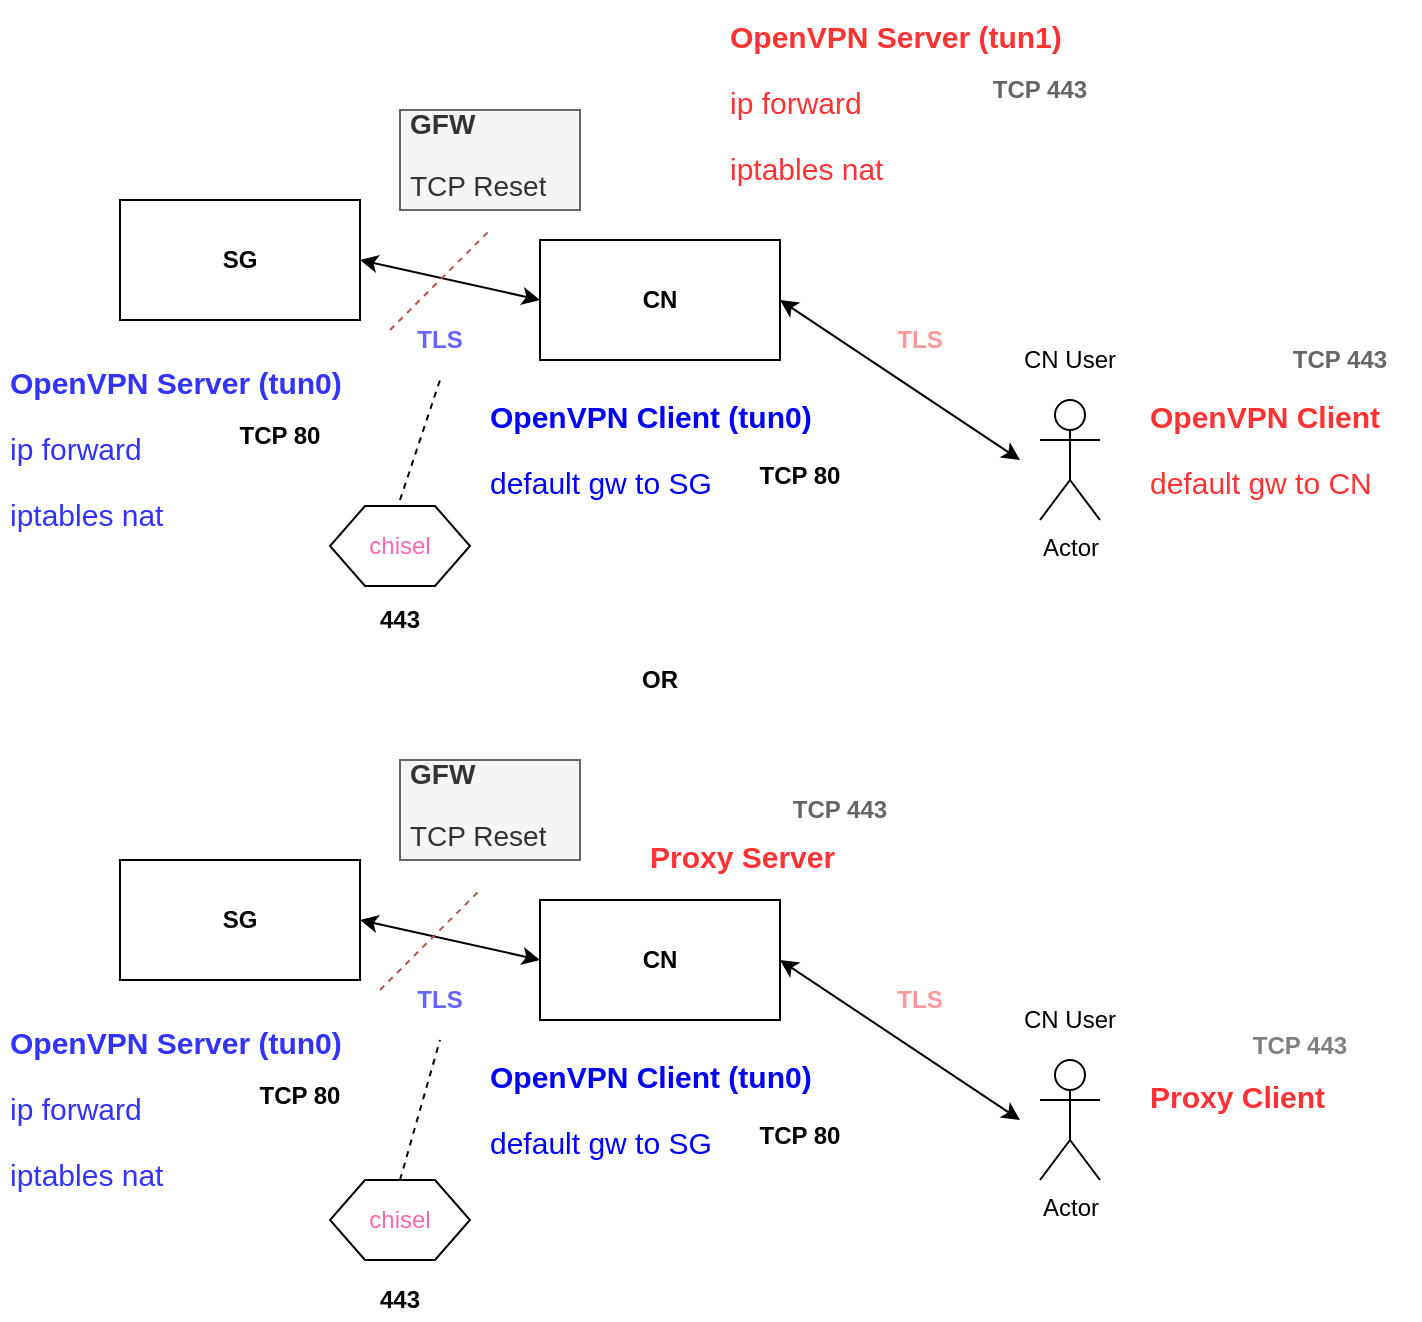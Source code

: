 <mxfile version="12.2.3" type="device" pages="1"><diagram id="bnbDy-qkZxu3MlEluQeU" name="Page-1"><mxGraphModel dx="1408" dy="738" grid="1" gridSize="10" guides="1" tooltips="1" connect="1" arrows="1" fold="1" page="1" pageScale="1" pageWidth="850" pageHeight="1100" math="0" shadow="0"><root><mxCell id="0"/><mxCell id="1" parent="0"/><mxCell id="Io_kk9_eIkn9TgVcE0L2-1" value="" style="rounded=0;whiteSpace=wrap;html=1;" parent="1" vertex="1"><mxGeometry x="360" y="150" width="120" height="60" as="geometry"/></mxCell><mxCell id="Io_kk9_eIkn9TgVcE0L2-2" value="" style="rounded=0;whiteSpace=wrap;html=1;" parent="1" vertex="1"><mxGeometry x="150" y="130" width="120" height="60" as="geometry"/></mxCell><mxCell id="Io_kk9_eIkn9TgVcE0L2-3" value="Actor" style="shape=umlActor;verticalLabelPosition=bottom;labelBackgroundColor=#ffffff;verticalAlign=top;html=1;outlineConnect=0;" parent="1" vertex="1"><mxGeometry x="610" y="230" width="30" height="60" as="geometry"/></mxCell><mxCell id="Io_kk9_eIkn9TgVcE0L2-4" value="&lt;b&gt;SG&lt;/b&gt;" style="text;html=1;strokeColor=none;fillColor=none;align=center;verticalAlign=middle;whiteSpace=wrap;rounded=0;" parent="1" vertex="1"><mxGeometry x="190" y="150" width="40" height="20" as="geometry"/></mxCell><mxCell id="Io_kk9_eIkn9TgVcE0L2-5" value="&lt;b&gt;CN&lt;/b&gt;" style="text;html=1;strokeColor=none;fillColor=none;align=center;verticalAlign=middle;whiteSpace=wrap;rounded=0;" parent="1" vertex="1"><mxGeometry x="400" y="170" width="40" height="20" as="geometry"/></mxCell><mxCell id="Io_kk9_eIkn9TgVcE0L2-6" value="" style="endArrow=classic;startArrow=classic;html=1;exitX=1;exitY=0.5;exitDx=0;exitDy=0;" parent="1" source="Io_kk9_eIkn9TgVcE0L2-2" edge="1"><mxGeometry width="50" height="50" relative="1" as="geometry"><mxPoint x="270" y="180" as="sourcePoint"/><mxPoint x="360" y="180" as="targetPoint"/></mxGeometry></mxCell><mxCell id="Io_kk9_eIkn9TgVcE0L2-7" value="&lt;b&gt;&lt;font color=&quot;#6666ff&quot;&gt;TLS&lt;/font&gt;&lt;/b&gt;" style="text;html=1;strokeColor=none;fillColor=none;align=center;verticalAlign=middle;whiteSpace=wrap;rounded=0;" parent="1" vertex="1"><mxGeometry x="290" y="190" width="40" height="20" as="geometry"/></mxCell><mxCell id="Io_kk9_eIkn9TgVcE0L2-9" value="CN User" style="text;html=1;strokeColor=none;fillColor=none;align=center;verticalAlign=middle;whiteSpace=wrap;rounded=0;" parent="1" vertex="1"><mxGeometry x="590" y="200" width="70" height="20" as="geometry"/></mxCell><mxCell id="Io_kk9_eIkn9TgVcE0L2-10" value="" style="endArrow=classic;startArrow=classic;html=1;entryX=1;entryY=0.5;entryDx=0;entryDy=0;" parent="1" target="Io_kk9_eIkn9TgVcE0L2-1" edge="1"><mxGeometry width="50" height="50" relative="1" as="geometry"><mxPoint x="600" y="260" as="sourcePoint"/><mxPoint x="440" y="320" as="targetPoint"/></mxGeometry></mxCell><mxCell id="Io_kk9_eIkn9TgVcE0L2-11" value="&lt;h1 style=&quot;font-size: 15px&quot;&gt;&lt;font style=&quot;font-size: 15px&quot; color=&quot;#3333ff&quot;&gt;OpenVPN Server (tun0)&lt;/font&gt;&lt;/h1&gt;&lt;p style=&quot;font-size: 15px&quot;&gt;&lt;font style=&quot;font-size: 15px&quot; color=&quot;#3333ff&quot;&gt;ip forward&lt;/font&gt;&lt;/p&gt;&lt;p style=&quot;font-size: 15px&quot;&gt;&lt;font style=&quot;font-size: 15px&quot; color=&quot;#3333ff&quot;&gt;iptables nat&lt;/font&gt;&lt;/p&gt;" style="text;html=1;strokeColor=none;fillColor=none;spacing=5;spacingTop=-20;whiteSpace=wrap;overflow=hidden;rounded=0;" parent="1" vertex="1"><mxGeometry x="90" y="213" width="180" height="90" as="geometry"/></mxCell><mxCell id="Io_kk9_eIkn9TgVcE0L2-12" value="&lt;h1 style=&quot;font-size: 15px&quot;&gt;&lt;font style=&quot;font-size: 15px&quot; color=&quot;#0000ff&quot;&gt;OpenVPN Client (tun0)&lt;/font&gt;&lt;/h1&gt;&lt;p style=&quot;font-size: 15px&quot;&gt;&lt;font color=&quot;#0000ff&quot;&gt;default gw to SG&lt;/font&gt;&lt;/p&gt;" style="text;html=1;strokeColor=none;fillColor=none;spacing=5;spacingTop=-20;whiteSpace=wrap;overflow=hidden;rounded=0;" parent="1" vertex="1"><mxGeometry x="330" y="230" width="180" height="60" as="geometry"/></mxCell><mxCell id="Io_kk9_eIkn9TgVcE0L2-13" value="&lt;h1 style=&quot;font-size: 15px&quot;&gt;&lt;font style=&quot;font-size: 15px&quot; color=&quot;#ff3333&quot;&gt;OpenVPN Server (tun1)&lt;/font&gt;&lt;/h1&gt;&lt;p style=&quot;font-size: 15px&quot;&gt;&lt;font style=&quot;font-size: 15px&quot; color=&quot;#ff3333&quot;&gt;ip forward&lt;/font&gt;&lt;/p&gt;&lt;p style=&quot;font-size: 15px&quot;&gt;&lt;font style=&quot;font-size: 15px&quot; color=&quot;#ff3333&quot;&gt;iptables nat&lt;/font&gt;&lt;/p&gt;" style="text;html=1;strokeColor=none;fillColor=none;spacing=5;spacingTop=-20;whiteSpace=wrap;overflow=hidden;rounded=0;" parent="1" vertex="1"><mxGeometry x="450" y="40" width="180" height="90" as="geometry"/></mxCell><mxCell id="Io_kk9_eIkn9TgVcE0L2-14" value="&lt;h1 style=&quot;font-size: 15px&quot;&gt;&lt;font style=&quot;font-size: 15px&quot; color=&quot;#ff3333&quot;&gt;OpenVPN Client&lt;/font&gt;&lt;/h1&gt;&lt;p style=&quot;font-size: 15px&quot;&gt;&lt;font color=&quot;#ff3333&quot;&gt;default gw to CN&lt;/font&gt;&lt;/p&gt;" style="text;html=1;strokeColor=none;fillColor=none;spacing=5;spacingTop=-20;whiteSpace=wrap;overflow=hidden;rounded=0;" parent="1" vertex="1"><mxGeometry x="660" y="230" width="140" height="90" as="geometry"/></mxCell><mxCell id="Io_kk9_eIkn9TgVcE0L2-15" value="&lt;b&gt;&lt;font color=&quot;#ff9999&quot;&gt;TLS&lt;/font&gt;&lt;/b&gt;" style="text;html=1;strokeColor=none;fillColor=none;align=center;verticalAlign=middle;whiteSpace=wrap;rounded=0;" parent="1" vertex="1"><mxGeometry x="530" y="190" width="40" height="20" as="geometry"/></mxCell><mxCell id="Io_kk9_eIkn9TgVcE0L2-16" value="" style="rounded=0;whiteSpace=wrap;html=1;" parent="1" vertex="1"><mxGeometry x="360" y="480" width="120" height="60" as="geometry"/></mxCell><mxCell id="Io_kk9_eIkn9TgVcE0L2-17" value="" style="rounded=0;whiteSpace=wrap;html=1;" parent="1" vertex="1"><mxGeometry x="150" y="460" width="120" height="60" as="geometry"/></mxCell><mxCell id="Io_kk9_eIkn9TgVcE0L2-18" value="Actor" style="shape=umlActor;verticalLabelPosition=bottom;labelBackgroundColor=#ffffff;verticalAlign=top;html=1;outlineConnect=0;" parent="1" vertex="1"><mxGeometry x="610" y="560" width="30" height="60" as="geometry"/></mxCell><mxCell id="Io_kk9_eIkn9TgVcE0L2-19" value="&lt;b&gt;SG&lt;/b&gt;" style="text;html=1;strokeColor=none;fillColor=none;align=center;verticalAlign=middle;whiteSpace=wrap;rounded=0;" parent="1" vertex="1"><mxGeometry x="190" y="480" width="40" height="20" as="geometry"/></mxCell><mxCell id="Io_kk9_eIkn9TgVcE0L2-20" value="&lt;b&gt;CN&lt;/b&gt;" style="text;html=1;strokeColor=none;fillColor=none;align=center;verticalAlign=middle;whiteSpace=wrap;rounded=0;" parent="1" vertex="1"><mxGeometry x="400" y="500" width="40" height="20" as="geometry"/></mxCell><mxCell id="Io_kk9_eIkn9TgVcE0L2-21" value="" style="endArrow=classic;startArrow=classic;html=1;exitX=1;exitY=0.5;exitDx=0;exitDy=0;" parent="1" source="Io_kk9_eIkn9TgVcE0L2-17" edge="1"><mxGeometry width="50" height="50" relative="1" as="geometry"><mxPoint x="270" y="510" as="sourcePoint"/><mxPoint x="360" y="510" as="targetPoint"/></mxGeometry></mxCell><mxCell id="Io_kk9_eIkn9TgVcE0L2-22" value="&lt;b&gt;&lt;font color=&quot;#6666ff&quot;&gt;TLS&lt;/font&gt;&lt;/b&gt;" style="text;html=1;strokeColor=none;fillColor=none;align=center;verticalAlign=middle;whiteSpace=wrap;rounded=0;" parent="1" vertex="1"><mxGeometry x="290" y="520" width="40" height="20" as="geometry"/></mxCell><mxCell id="Io_kk9_eIkn9TgVcE0L2-23" value="CN User" style="text;html=1;strokeColor=none;fillColor=none;align=center;verticalAlign=middle;whiteSpace=wrap;rounded=0;" parent="1" vertex="1"><mxGeometry x="590" y="530" width="70" height="20" as="geometry"/></mxCell><mxCell id="Io_kk9_eIkn9TgVcE0L2-24" value="" style="endArrow=classic;startArrow=classic;html=1;entryX=1;entryY=0.5;entryDx=0;entryDy=0;" parent="1" target="Io_kk9_eIkn9TgVcE0L2-16" edge="1"><mxGeometry width="50" height="50" relative="1" as="geometry"><mxPoint x="600" y="590" as="sourcePoint"/><mxPoint x="440" y="650" as="targetPoint"/></mxGeometry></mxCell><mxCell id="Io_kk9_eIkn9TgVcE0L2-25" value="&lt;h1 style=&quot;font-size: 15px&quot;&gt;&lt;font style=&quot;font-size: 15px&quot; color=&quot;#3333ff&quot;&gt;OpenVPN Server (tun0)&lt;/font&gt;&lt;/h1&gt;&lt;p style=&quot;font-size: 15px&quot;&gt;&lt;font style=&quot;font-size: 15px&quot; color=&quot;#3333ff&quot;&gt;ip forward&lt;/font&gt;&lt;/p&gt;&lt;p style=&quot;font-size: 15px&quot;&gt;&lt;font style=&quot;font-size: 15px&quot; color=&quot;#3333ff&quot;&gt;iptables nat&lt;/font&gt;&lt;/p&gt;" style="text;html=1;strokeColor=none;fillColor=none;spacing=5;spacingTop=-20;whiteSpace=wrap;overflow=hidden;rounded=0;" parent="1" vertex="1"><mxGeometry x="90" y="543" width="180" height="90" as="geometry"/></mxCell><mxCell id="Io_kk9_eIkn9TgVcE0L2-26" value="&lt;h1 style=&quot;font-size: 15px&quot;&gt;&lt;font style=&quot;font-size: 15px&quot; color=&quot;#0000ff&quot;&gt;OpenVPN Client (tun0)&lt;/font&gt;&lt;/h1&gt;&lt;p style=&quot;font-size: 15px&quot;&gt;&lt;font color=&quot;#0000ff&quot;&gt;default gw to SG&lt;/font&gt;&lt;/p&gt;" style="text;html=1;strokeColor=none;fillColor=none;spacing=5;spacingTop=-20;whiteSpace=wrap;overflow=hidden;rounded=0;" parent="1" vertex="1"><mxGeometry x="330" y="560" width="180" height="60" as="geometry"/></mxCell><mxCell id="Io_kk9_eIkn9TgVcE0L2-27" value="&lt;h1 style=&quot;font-size: 15px&quot;&gt;&lt;font color=&quot;#ff3333&quot;&gt;Proxy Server&lt;/font&gt;&lt;/h1&gt;" style="text;html=1;strokeColor=none;fillColor=none;spacing=5;spacingTop=-20;whiteSpace=wrap;overflow=hidden;rounded=0;" parent="1" vertex="1"><mxGeometry x="410" y="450" width="110" height="20" as="geometry"/></mxCell><mxCell id="Io_kk9_eIkn9TgVcE0L2-28" value="&lt;h1 style=&quot;font-size: 15px&quot;&gt;&lt;font color=&quot;#ff3333&quot;&gt;Proxy Client&lt;/font&gt;&lt;/h1&gt;" style="text;html=1;strokeColor=none;fillColor=none;spacing=5;spacingTop=-20;whiteSpace=wrap;overflow=hidden;rounded=0;" parent="1" vertex="1"><mxGeometry x="660" y="570" width="100" height="20" as="geometry"/></mxCell><mxCell id="Io_kk9_eIkn9TgVcE0L2-29" value="&lt;b&gt;&lt;font color=&quot;#ff9999&quot;&gt;TLS&lt;/font&gt;&lt;/b&gt;" style="text;html=1;strokeColor=none;fillColor=none;align=center;verticalAlign=middle;whiteSpace=wrap;rounded=0;" parent="1" vertex="1"><mxGeometry x="530" y="520" width="40" height="20" as="geometry"/></mxCell><mxCell id="Io_kk9_eIkn9TgVcE0L2-30" value="&lt;b&gt;OR&lt;/b&gt;" style="text;html=1;strokeColor=none;fillColor=none;align=center;verticalAlign=middle;whiteSpace=wrap;rounded=0;" parent="1" vertex="1"><mxGeometry x="400" y="360" width="40" height="20" as="geometry"/></mxCell><mxCell id="Io_kk9_eIkn9TgVcE0L2-31" value="TCP 80" style="text;html=1;strokeColor=none;fillColor=none;align=center;verticalAlign=middle;whiteSpace=wrap;rounded=0;fontStyle=1" parent="1" vertex="1"><mxGeometry x="200" y="238" width="60" height="20" as="geometry"/></mxCell><mxCell id="Io_kk9_eIkn9TgVcE0L2-32" value="TCP 80" style="text;html=1;strokeColor=none;fillColor=none;align=center;verticalAlign=middle;whiteSpace=wrap;rounded=0;fontStyle=1" parent="1" vertex="1"><mxGeometry x="460" y="258" width="60" height="20" as="geometry"/></mxCell><mxCell id="Io_kk9_eIkn9TgVcE0L2-33" value="TCP 80" style="text;html=1;strokeColor=none;fillColor=none;align=center;verticalAlign=middle;whiteSpace=wrap;rounded=0;fontStyle=1" parent="1" vertex="1"><mxGeometry x="210" y="568" width="60" height="20" as="geometry"/></mxCell><mxCell id="Io_kk9_eIkn9TgVcE0L2-34" value="TCP 80" style="text;html=1;strokeColor=none;fillColor=none;align=center;verticalAlign=middle;whiteSpace=wrap;rounded=0;fontStyle=1" parent="1" vertex="1"><mxGeometry x="460" y="588" width="60" height="20" as="geometry"/></mxCell><mxCell id="Io_kk9_eIkn9TgVcE0L2-35" value="&lt;font color=&quot;#666666&quot;&gt;TCP 443&lt;/font&gt;" style="text;html=1;strokeColor=none;fillColor=none;align=center;verticalAlign=middle;whiteSpace=wrap;rounded=0;fontStyle=1" parent="1" vertex="1"><mxGeometry x="580" y="65" width="60" height="20" as="geometry"/></mxCell><mxCell id="Io_kk9_eIkn9TgVcE0L2-36" value="&lt;font color=&quot;#666666&quot;&gt;TCP 443&lt;/font&gt;" style="text;html=1;strokeColor=none;fillColor=none;align=center;verticalAlign=middle;whiteSpace=wrap;rounded=0;fontStyle=1" parent="1" vertex="1"><mxGeometry x="730" y="200" width="60" height="20" as="geometry"/></mxCell><mxCell id="Io_kk9_eIkn9TgVcE0L2-38" value="&lt;font color=&quot;#666666&quot;&gt;TCP 443&lt;/font&gt;" style="text;html=1;strokeColor=none;fillColor=none;align=center;verticalAlign=middle;whiteSpace=wrap;rounded=0;fontStyle=1" parent="1" vertex="1"><mxGeometry x="480" y="425" width="60" height="20" as="geometry"/></mxCell><mxCell id="Io_kk9_eIkn9TgVcE0L2-39" value="&lt;font color=&quot;#808080&quot;&gt;TCP 443&lt;/font&gt;" style="text;html=1;strokeColor=none;fillColor=none;align=center;verticalAlign=middle;whiteSpace=wrap;rounded=0;fontStyle=1" parent="1" vertex="1"><mxGeometry x="710" y="543" width="60" height="20" as="geometry"/></mxCell><mxCell id="N3b5M5untG7nbi6MVjV1-1" value="" style="endArrow=none;dashed=1;html=1;fillColor=#f8cecc;strokeColor=#b85450;" parent="1" edge="1"><mxGeometry width="50" height="50" relative="1" as="geometry"><mxPoint x="280" y="525" as="sourcePoint"/><mxPoint x="330" y="475" as="targetPoint"/></mxGeometry></mxCell><mxCell id="N3b5M5untG7nbi6MVjV1-2" value="" style="endArrow=none;dashed=1;html=1;fillColor=#f8cecc;strokeColor=#b85450;" parent="1" edge="1"><mxGeometry width="50" height="50" relative="1" as="geometry"><mxPoint x="285" y="195" as="sourcePoint"/><mxPoint x="335" y="145" as="targetPoint"/></mxGeometry></mxCell><mxCell id="N3b5M5untG7nbi6MVjV1-3" value="&lt;h1 style=&quot;font-size: 14px&quot;&gt;&lt;font style=&quot;font-size: 14px&quot;&gt;GFW&lt;/font&gt;&lt;/h1&gt;&lt;p style=&quot;font-size: 14px&quot;&gt;&lt;font style=&quot;font-size: 14px&quot;&gt;TCP Reset&lt;/font&gt;&lt;/p&gt;" style="text;html=1;strokeColor=#666666;fillColor=#f5f5f5;spacing=5;spacingTop=-20;whiteSpace=wrap;overflow=hidden;rounded=0;fontColor=#333333;" parent="1" vertex="1"><mxGeometry x="290" y="85" width="90" height="50" as="geometry"/></mxCell><mxCell id="N3b5M5untG7nbi6MVjV1-4" value="&lt;h1 style=&quot;font-size: 14px&quot;&gt;&lt;font style=&quot;font-size: 14px&quot;&gt;GFW&lt;/font&gt;&lt;/h1&gt;&lt;p style=&quot;font-size: 14px&quot;&gt;&lt;font style=&quot;font-size: 14px&quot;&gt;TCP Reset&lt;/font&gt;&lt;/p&gt;" style="text;html=1;strokeColor=#666666;fillColor=#f5f5f5;spacing=5;spacingTop=-20;whiteSpace=wrap;overflow=hidden;rounded=0;fontColor=#333333;" parent="1" vertex="1"><mxGeometry x="290" y="410" width="90" height="50" as="geometry"/></mxCell><mxCell id="oQVT_1Qhks90GkUU4RF0-1" value="&lt;font color=&quot;#ff66b3&quot;&gt;chisel&lt;/font&gt;" style="shape=hexagon;perimeter=hexagonPerimeter2;whiteSpace=wrap;html=1;" parent="1" vertex="1"><mxGeometry x="255" y="283" width="70" height="40" as="geometry"/></mxCell><mxCell id="oQVT_1Qhks90GkUU4RF0-2" value="&lt;font color=&quot;#ff66b3&quot;&gt;chisel&lt;/font&gt;" style="shape=hexagon;perimeter=hexagonPerimeter2;whiteSpace=wrap;html=1;" parent="1" vertex="1"><mxGeometry x="255" y="620" width="70" height="40" as="geometry"/></mxCell><mxCell id="oQVT_1Qhks90GkUU4RF0-3" value="" style="endArrow=none;dashed=1;html=1;" parent="1" edge="1"><mxGeometry width="50" height="50" relative="1" as="geometry"><mxPoint x="290" y="280" as="sourcePoint"/><mxPoint x="310" y="220" as="targetPoint"/></mxGeometry></mxCell><mxCell id="oQVT_1Qhks90GkUU4RF0-4" value="" style="endArrow=none;dashed=1;html=1;exitX=0.5;exitY=0;exitDx=0;exitDy=0;" parent="1" source="oQVT_1Qhks90GkUU4RF0-2" edge="1"><mxGeometry width="50" height="50" relative="1" as="geometry"><mxPoint x="270" y="600" as="sourcePoint"/><mxPoint x="310" y="550" as="targetPoint"/></mxGeometry></mxCell><mxCell id="aoowMh4l_9fRzaqw71Gg-1" value="443" style="text;html=1;strokeColor=none;fillColor=none;align=center;verticalAlign=middle;whiteSpace=wrap;rounded=0;fontStyle=1" vertex="1" parent="1"><mxGeometry x="270" y="330" width="40" height="20" as="geometry"/></mxCell><mxCell id="aoowMh4l_9fRzaqw71Gg-2" value="443" style="text;html=1;strokeColor=none;fillColor=none;align=center;verticalAlign=middle;whiteSpace=wrap;rounded=0;fontStyle=1" vertex="1" parent="1"><mxGeometry x="270" y="670" width="40" height="20" as="geometry"/></mxCell></root></mxGraphModel></diagram></mxfile>